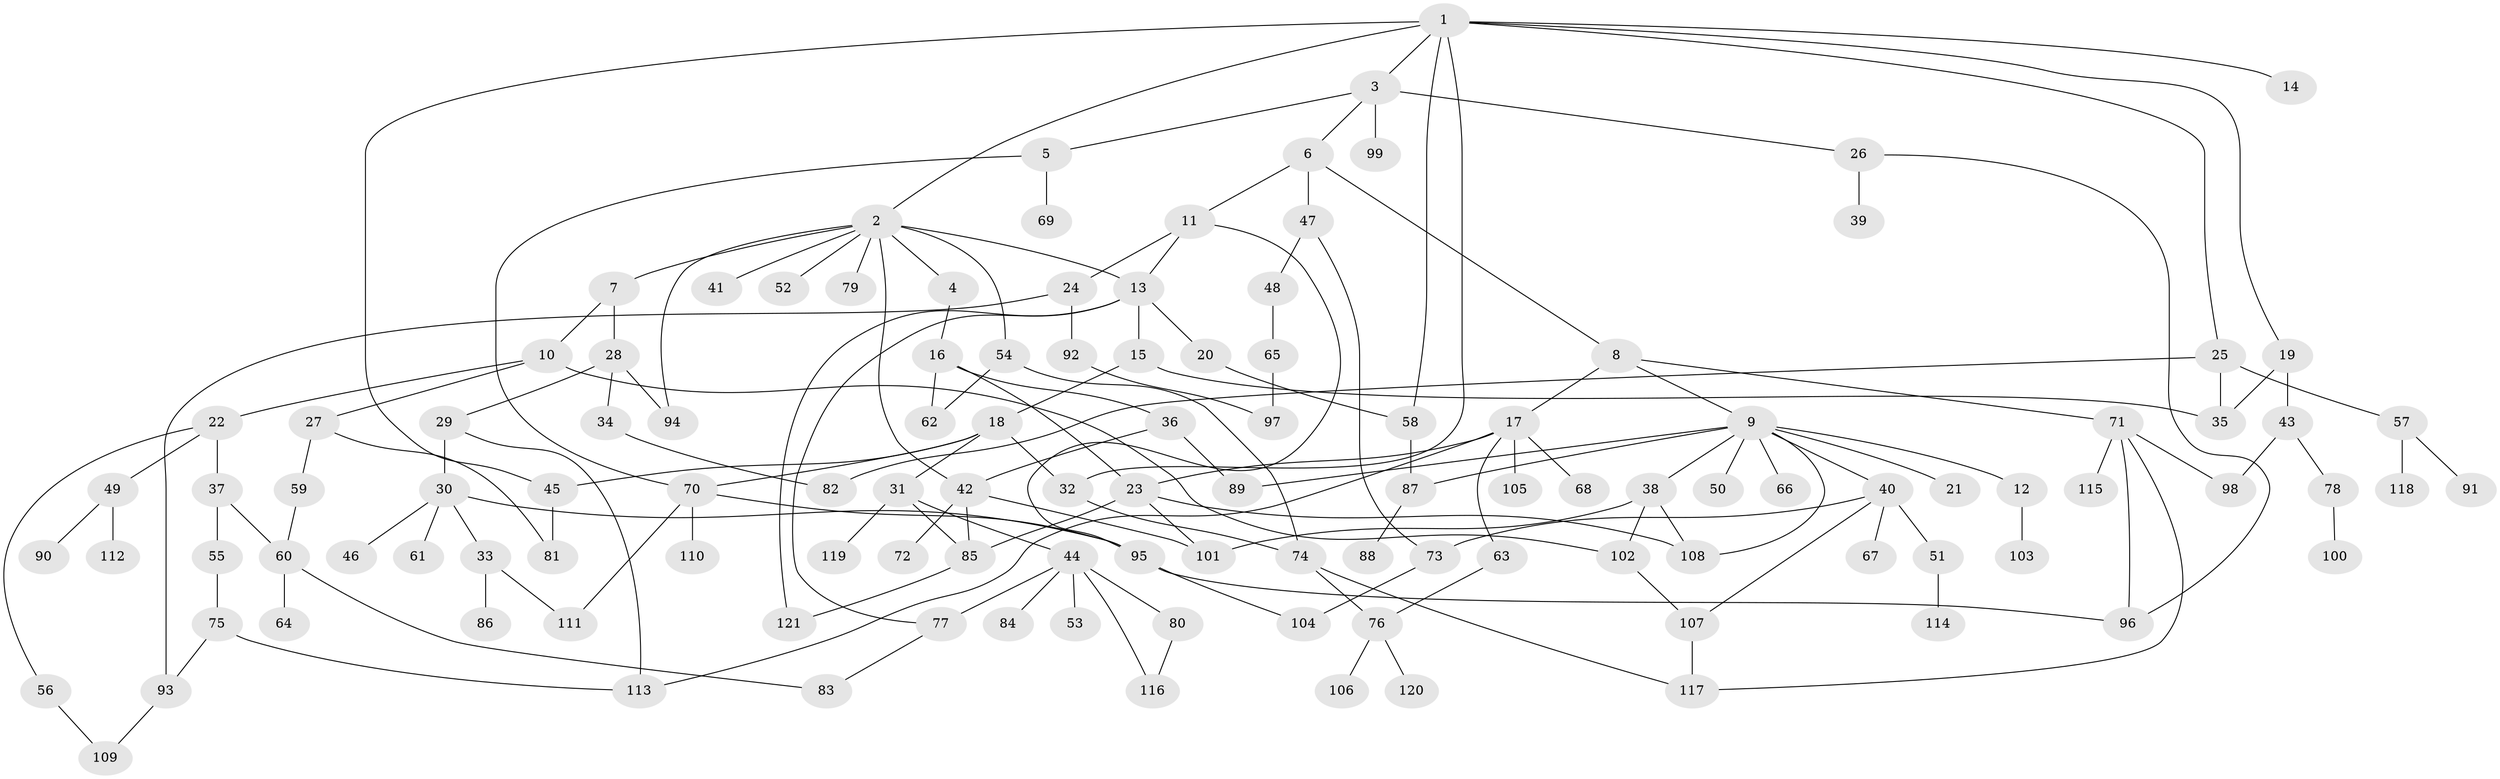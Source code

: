 // Generated by graph-tools (version 1.1) at 2025/00/03/09/25 03:00:56]
// undirected, 121 vertices, 165 edges
graph export_dot {
graph [start="1"]
  node [color=gray90,style=filled];
  1;
  2;
  3;
  4;
  5;
  6;
  7;
  8;
  9;
  10;
  11;
  12;
  13;
  14;
  15;
  16;
  17;
  18;
  19;
  20;
  21;
  22;
  23;
  24;
  25;
  26;
  27;
  28;
  29;
  30;
  31;
  32;
  33;
  34;
  35;
  36;
  37;
  38;
  39;
  40;
  41;
  42;
  43;
  44;
  45;
  46;
  47;
  48;
  49;
  50;
  51;
  52;
  53;
  54;
  55;
  56;
  57;
  58;
  59;
  60;
  61;
  62;
  63;
  64;
  65;
  66;
  67;
  68;
  69;
  70;
  71;
  72;
  73;
  74;
  75;
  76;
  77;
  78;
  79;
  80;
  81;
  82;
  83;
  84;
  85;
  86;
  87;
  88;
  89;
  90;
  91;
  92;
  93;
  94;
  95;
  96;
  97;
  98;
  99;
  100;
  101;
  102;
  103;
  104;
  105;
  106;
  107;
  108;
  109;
  110;
  111;
  112;
  113;
  114;
  115;
  116;
  117;
  118;
  119;
  120;
  121;
  1 -- 2;
  1 -- 3;
  1 -- 14;
  1 -- 19;
  1 -- 25;
  1 -- 58;
  1 -- 32;
  1 -- 45;
  2 -- 4;
  2 -- 7;
  2 -- 13;
  2 -- 41;
  2 -- 52;
  2 -- 54;
  2 -- 79;
  2 -- 94;
  2 -- 42;
  3 -- 5;
  3 -- 6;
  3 -- 26;
  3 -- 99;
  4 -- 16;
  5 -- 69;
  5 -- 70;
  6 -- 8;
  6 -- 11;
  6 -- 47;
  7 -- 10;
  7 -- 28;
  8 -- 9;
  8 -- 17;
  8 -- 71;
  9 -- 12;
  9 -- 21;
  9 -- 38;
  9 -- 40;
  9 -- 50;
  9 -- 66;
  9 -- 108;
  9 -- 89;
  9 -- 87;
  10 -- 22;
  10 -- 27;
  10 -- 102;
  11 -- 24;
  11 -- 13;
  11 -- 95;
  12 -- 103;
  13 -- 15;
  13 -- 20;
  13 -- 77;
  13 -- 121;
  15 -- 18;
  15 -- 35;
  16 -- 23;
  16 -- 36;
  16 -- 62;
  17 -- 63;
  17 -- 68;
  17 -- 105;
  17 -- 113;
  17 -- 23;
  18 -- 31;
  18 -- 32;
  18 -- 45;
  18 -- 70;
  19 -- 43;
  19 -- 35;
  20 -- 58;
  22 -- 37;
  22 -- 49;
  22 -- 56;
  23 -- 101;
  23 -- 108;
  23 -- 85;
  24 -- 92;
  24 -- 93;
  25 -- 35;
  25 -- 57;
  25 -- 82;
  26 -- 39;
  26 -- 96;
  27 -- 59;
  27 -- 81;
  28 -- 29;
  28 -- 34;
  28 -- 94;
  29 -- 30;
  29 -- 113;
  30 -- 33;
  30 -- 46;
  30 -- 61;
  30 -- 95;
  31 -- 44;
  31 -- 119;
  31 -- 85;
  32 -- 74;
  33 -- 86;
  33 -- 111;
  34 -- 82;
  36 -- 42;
  36 -- 89;
  37 -- 55;
  37 -- 60;
  38 -- 102;
  38 -- 101;
  38 -- 108;
  40 -- 51;
  40 -- 67;
  40 -- 73;
  40 -- 107;
  42 -- 72;
  42 -- 85;
  42 -- 101;
  43 -- 78;
  43 -- 98;
  44 -- 53;
  44 -- 80;
  44 -- 84;
  44 -- 116;
  44 -- 77;
  45 -- 81;
  47 -- 48;
  47 -- 73;
  48 -- 65;
  49 -- 90;
  49 -- 112;
  51 -- 114;
  54 -- 62;
  54 -- 74;
  55 -- 75;
  56 -- 109;
  57 -- 91;
  57 -- 118;
  58 -- 87;
  59 -- 60;
  60 -- 64;
  60 -- 83;
  63 -- 76;
  65 -- 97;
  70 -- 110;
  70 -- 111;
  70 -- 95;
  71 -- 115;
  71 -- 117;
  71 -- 98;
  71 -- 96;
  73 -- 104;
  74 -- 76;
  74 -- 117;
  75 -- 113;
  75 -- 93;
  76 -- 106;
  76 -- 120;
  77 -- 83;
  78 -- 100;
  80 -- 116;
  85 -- 121;
  87 -- 88;
  92 -- 97;
  93 -- 109;
  95 -- 96;
  95 -- 104;
  102 -- 107;
  107 -- 117;
}
